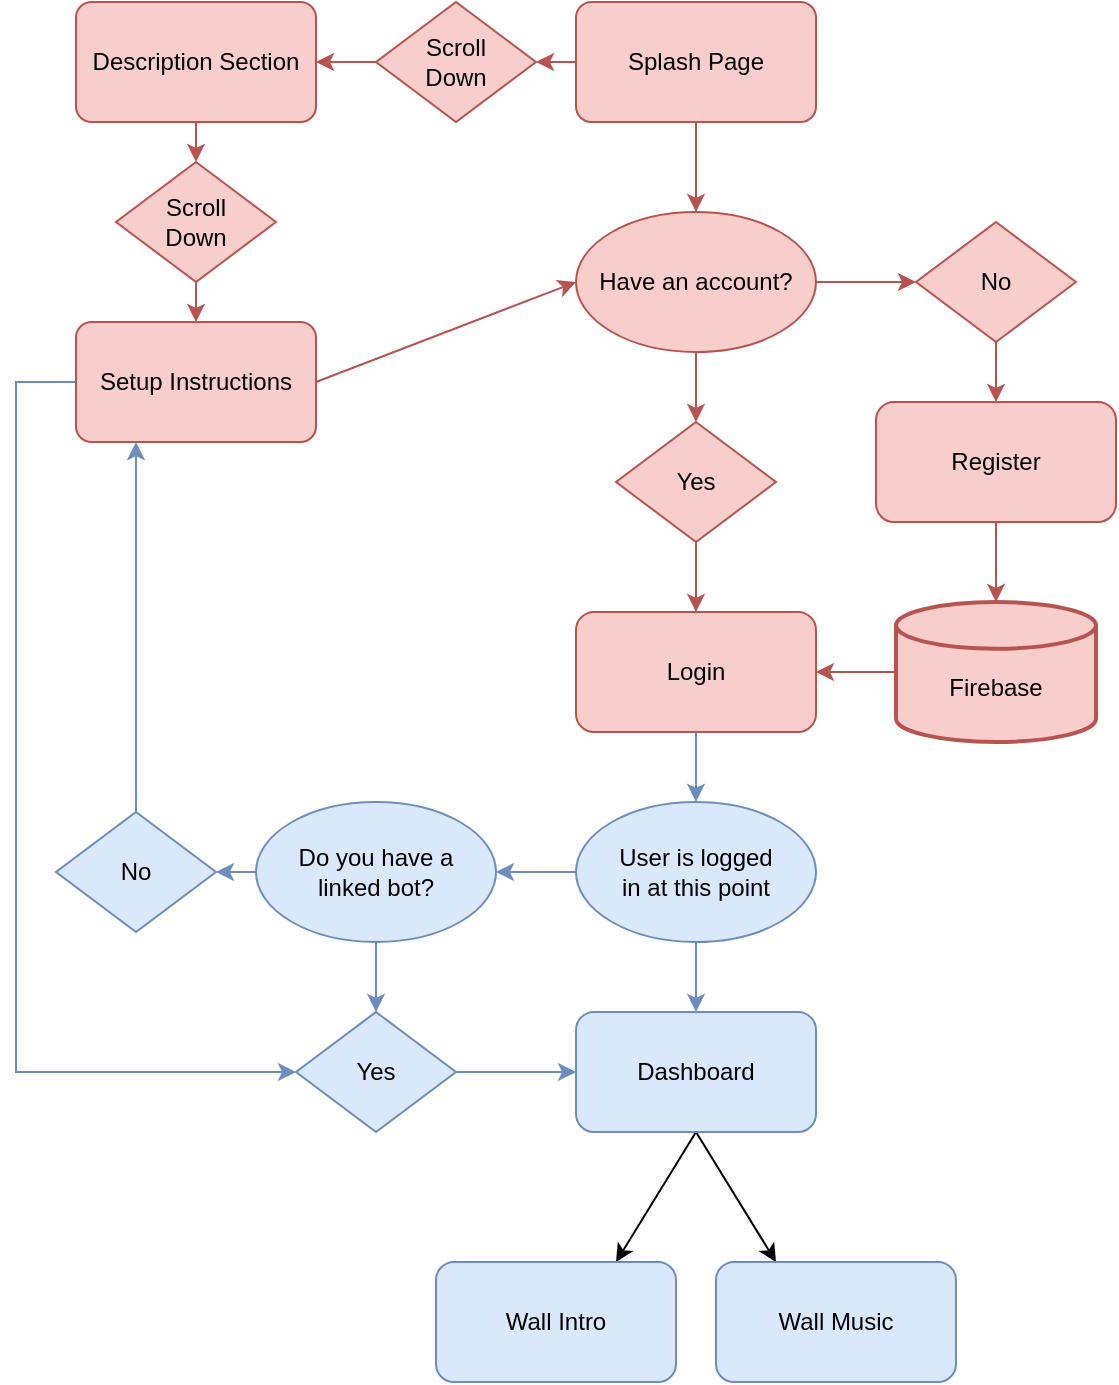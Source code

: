 <mxfile version="23.1.4" type="device">
  <diagram id="C5RBs43oDa-KdzZeNtuy" name="Page-1">
    <mxGraphModel dx="1393" dy="766" grid="1" gridSize="10" guides="1" tooltips="1" connect="1" arrows="1" fold="1" page="1" pageScale="1" pageWidth="827" pageHeight="1169" math="0" shadow="0">
      <root>
        <mxCell id="WIyWlLk6GJQsqaUBKTNV-0" />
        <mxCell id="WIyWlLk6GJQsqaUBKTNV-1" parent="WIyWlLk6GJQsqaUBKTNV-0" />
        <mxCell id="wVOTAozZ5RD-RAOEWzSc-7" style="edgeStyle=none;rounded=0;orthogonalLoop=1;jettySize=auto;html=1;exitX=0.5;exitY=1;exitDx=0;exitDy=0;entryX=0.5;entryY=0;entryDx=0;entryDy=0;fillColor=#f8cecc;strokeColor=#b85450;" edge="1" parent="WIyWlLk6GJQsqaUBKTNV-1" source="wVOTAozZ5RD-RAOEWzSc-0" target="wVOTAozZ5RD-RAOEWzSc-15">
          <mxGeometry relative="1" as="geometry">
            <mxPoint x="460" y="190" as="targetPoint" />
          </mxGeometry>
        </mxCell>
        <mxCell id="wVOTAozZ5RD-RAOEWzSc-39" style="edgeStyle=none;rounded=0;orthogonalLoop=1;jettySize=auto;html=1;exitX=0;exitY=0.5;exitDx=0;exitDy=0;entryX=1;entryY=0.5;entryDx=0;entryDy=0;fillColor=#f8cecc;strokeColor=#b85450;" edge="1" parent="WIyWlLk6GJQsqaUBKTNV-1" source="wVOTAozZ5RD-RAOEWzSc-0" target="wVOTAozZ5RD-RAOEWzSc-19">
          <mxGeometry relative="1" as="geometry" />
        </mxCell>
        <mxCell id="wVOTAozZ5RD-RAOEWzSc-0" value="Splash Page" style="rounded=1;whiteSpace=wrap;html=1;arcSize=13;fillColor=#f8cecc;strokeColor=#b85450;" vertex="1" parent="WIyWlLk6GJQsqaUBKTNV-1">
          <mxGeometry x="400" y="80" width="120" height="60" as="geometry" />
        </mxCell>
        <mxCell id="wVOTAozZ5RD-RAOEWzSc-8" style="edgeStyle=none;rounded=0;orthogonalLoop=1;jettySize=auto;html=1;exitX=0.5;exitY=1;exitDx=0;exitDy=0;entryX=0.5;entryY=0;entryDx=0;entryDy=0;fillColor=#f8cecc;strokeColor=#b85450;" edge="1" parent="WIyWlLk6GJQsqaUBKTNV-1" source="wVOTAozZ5RD-RAOEWzSc-15" target="wVOTAozZ5RD-RAOEWzSc-2">
          <mxGeometry relative="1" as="geometry">
            <mxPoint x="520" y="220" as="sourcePoint" />
          </mxGeometry>
        </mxCell>
        <mxCell id="wVOTAozZ5RD-RAOEWzSc-11" style="edgeStyle=none;rounded=0;orthogonalLoop=1;jettySize=auto;html=1;exitX=0.5;exitY=1;exitDx=0;exitDy=0;entryX=0.5;entryY=0;entryDx=0;entryDy=0;fillColor=#f8cecc;strokeColor=#b85450;" edge="1" parent="WIyWlLk6GJQsqaUBKTNV-1" source="wVOTAozZ5RD-RAOEWzSc-2" target="wVOTAozZ5RD-RAOEWzSc-10">
          <mxGeometry relative="1" as="geometry" />
        </mxCell>
        <mxCell id="wVOTAozZ5RD-RAOEWzSc-2" value="Yes" style="rhombus;whiteSpace=wrap;html=1;fillColor=#f8cecc;strokeColor=#b85450;" vertex="1" parent="WIyWlLk6GJQsqaUBKTNV-1">
          <mxGeometry x="420" y="290" width="80" height="60" as="geometry" />
        </mxCell>
        <mxCell id="wVOTAozZ5RD-RAOEWzSc-13" style="edgeStyle=none;rounded=0;orthogonalLoop=1;jettySize=auto;html=1;exitX=0.5;exitY=1;exitDx=0;exitDy=0;entryX=0.5;entryY=0;entryDx=0;entryDy=0;fillColor=#f8cecc;strokeColor=#b85450;" edge="1" parent="WIyWlLk6GJQsqaUBKTNV-1" source="wVOTAozZ5RD-RAOEWzSc-5" target="wVOTAozZ5RD-RAOEWzSc-12">
          <mxGeometry relative="1" as="geometry" />
        </mxCell>
        <mxCell id="wVOTAozZ5RD-RAOEWzSc-5" value="No" style="rhombus;whiteSpace=wrap;html=1;fillColor=#f8cecc;strokeColor=#b85450;" vertex="1" parent="WIyWlLk6GJQsqaUBKTNV-1">
          <mxGeometry x="570" y="190" width="80" height="60" as="geometry" />
        </mxCell>
        <mxCell id="wVOTAozZ5RD-RAOEWzSc-31" value="" style="edgeStyle=none;rounded=0;orthogonalLoop=1;jettySize=auto;html=1;fillColor=#dae8fc;strokeColor=#6c8ebf;" edge="1" parent="WIyWlLk6GJQsqaUBKTNV-1" source="wVOTAozZ5RD-RAOEWzSc-10" target="wVOTAozZ5RD-RAOEWzSc-25">
          <mxGeometry relative="1" as="geometry" />
        </mxCell>
        <mxCell id="wVOTAozZ5RD-RAOEWzSc-10" value="Login" style="rounded=1;whiteSpace=wrap;html=1;fillColor=#f8cecc;strokeColor=#b85450;" vertex="1" parent="WIyWlLk6GJQsqaUBKTNV-1">
          <mxGeometry x="400" y="385" width="120" height="60" as="geometry" />
        </mxCell>
        <mxCell id="wVOTAozZ5RD-RAOEWzSc-12" value="Register" style="rounded=1;whiteSpace=wrap;html=1;fillColor=#f8cecc;strokeColor=#b85450;" vertex="1" parent="WIyWlLk6GJQsqaUBKTNV-1">
          <mxGeometry x="550" y="280" width="120" height="60" as="geometry" />
        </mxCell>
        <mxCell id="wVOTAozZ5RD-RAOEWzSc-38" style="edgeStyle=none;rounded=0;orthogonalLoop=1;jettySize=auto;html=1;exitX=1;exitY=0.5;exitDx=0;exitDy=0;entryX=0;entryY=0.5;entryDx=0;entryDy=0;fillColor=#f8cecc;strokeColor=#b85450;" edge="1" parent="WIyWlLk6GJQsqaUBKTNV-1" source="wVOTAozZ5RD-RAOEWzSc-15" target="wVOTAozZ5RD-RAOEWzSc-5">
          <mxGeometry relative="1" as="geometry" />
        </mxCell>
        <mxCell id="wVOTAozZ5RD-RAOEWzSc-15" value="Have an account?" style="ellipse;whiteSpace=wrap;html=1;fillColor=#f8cecc;strokeColor=#b85450;" vertex="1" parent="WIyWlLk6GJQsqaUBKTNV-1">
          <mxGeometry x="400" y="185" width="120" height="70" as="geometry" />
        </mxCell>
        <mxCell id="wVOTAozZ5RD-RAOEWzSc-86" style="edgeStyle=none;rounded=0;orthogonalLoop=1;jettySize=auto;html=1;exitX=0;exitY=0.5;exitDx=0;exitDy=0;entryX=1;entryY=0.5;entryDx=0;entryDy=0;fillColor=#f8cecc;strokeColor=#b85450;" edge="1" parent="WIyWlLk6GJQsqaUBKTNV-1" source="wVOTAozZ5RD-RAOEWzSc-19" target="wVOTAozZ5RD-RAOEWzSc-21">
          <mxGeometry relative="1" as="geometry">
            <mxPoint x="290" y="110" as="sourcePoint" />
          </mxGeometry>
        </mxCell>
        <mxCell id="wVOTAozZ5RD-RAOEWzSc-19" value="Scroll&lt;br&gt;Down" style="rhombus;whiteSpace=wrap;html=1;fillColor=#f8cecc;strokeColor=#b85450;" vertex="1" parent="WIyWlLk6GJQsqaUBKTNV-1">
          <mxGeometry x="300" y="80" width="80" height="60" as="geometry" />
        </mxCell>
        <mxCell id="wVOTAozZ5RD-RAOEWzSc-85" value="" style="edgeStyle=none;rounded=0;orthogonalLoop=1;jettySize=auto;html=1;fillColor=#f8cecc;strokeColor=#b85450;" edge="1" parent="WIyWlLk6GJQsqaUBKTNV-1" source="wVOTAozZ5RD-RAOEWzSc-21" target="wVOTAozZ5RD-RAOEWzSc-77">
          <mxGeometry relative="1" as="geometry" />
        </mxCell>
        <mxCell id="wVOTAozZ5RD-RAOEWzSc-21" value="Description Section" style="rounded=1;whiteSpace=wrap;html=1;arcSize=13;fillColor=#f8cecc;strokeColor=#b85450;" vertex="1" parent="WIyWlLk6GJQsqaUBKTNV-1">
          <mxGeometry x="150" y="80" width="120" height="60" as="geometry" />
        </mxCell>
        <mxCell id="wVOTAozZ5RD-RAOEWzSc-63" value="" style="edgeStyle=none;rounded=0;orthogonalLoop=1;jettySize=auto;html=1;exitX=0.5;exitY=1;exitDx=0;exitDy=0;entryX=0.5;entryY=0;entryDx=0;entryDy=0;fillColor=#dae8fc;strokeColor=#6c8ebf;" edge="1" parent="WIyWlLk6GJQsqaUBKTNV-1" source="wVOTAozZ5RD-RAOEWzSc-25" target="wVOTAozZ5RD-RAOEWzSc-44">
          <mxGeometry relative="1" as="geometry" />
        </mxCell>
        <mxCell id="wVOTAozZ5RD-RAOEWzSc-89" style="edgeStyle=none;rounded=0;orthogonalLoop=1;jettySize=auto;html=1;exitX=0;exitY=0.5;exitDx=0;exitDy=0;entryX=1;entryY=0.5;entryDx=0;entryDy=0;fillColor=#dae8fc;strokeColor=#6c8ebf;" edge="1" parent="WIyWlLk6GJQsqaUBKTNV-1" source="wVOTAozZ5RD-RAOEWzSc-25" target="wVOTAozZ5RD-RAOEWzSc-36">
          <mxGeometry relative="1" as="geometry" />
        </mxCell>
        <mxCell id="wVOTAozZ5RD-RAOEWzSc-25" value="User is logged&lt;br&gt;in at this point" style="ellipse;whiteSpace=wrap;html=1;fillColor=#dae8fc;strokeColor=#6c8ebf;" vertex="1" parent="WIyWlLk6GJQsqaUBKTNV-1">
          <mxGeometry x="400" y="480" width="120" height="70" as="geometry" />
        </mxCell>
        <mxCell id="wVOTAozZ5RD-RAOEWzSc-72" style="edgeStyle=none;rounded=0;orthogonalLoop=1;jettySize=auto;html=1;exitX=0;exitY=0.5;exitDx=0;exitDy=0;exitPerimeter=0;entryX=1;entryY=0.5;entryDx=0;entryDy=0;fillColor=#f8cecc;strokeColor=#b85450;" edge="1" parent="WIyWlLk6GJQsqaUBKTNV-1" source="wVOTAozZ5RD-RAOEWzSc-27" target="wVOTAozZ5RD-RAOEWzSc-10">
          <mxGeometry relative="1" as="geometry" />
        </mxCell>
        <mxCell id="wVOTAozZ5RD-RAOEWzSc-27" value="&lt;br&gt;Firebase" style="strokeWidth=2;html=1;shape=mxgraph.flowchart.database;whiteSpace=wrap;fillColor=#f8cecc;strokeColor=#b85450;" vertex="1" parent="WIyWlLk6GJQsqaUBKTNV-1">
          <mxGeometry x="560" y="380" width="100" height="70" as="geometry" />
        </mxCell>
        <mxCell id="wVOTAozZ5RD-RAOEWzSc-28" style="edgeStyle=none;rounded=0;orthogonalLoop=1;jettySize=auto;html=1;exitX=0.5;exitY=1;exitDx=0;exitDy=0;entryX=0.5;entryY=0;entryDx=0;entryDy=0;entryPerimeter=0;fillColor=#f8cecc;strokeColor=#b85450;" edge="1" parent="WIyWlLk6GJQsqaUBKTNV-1" source="wVOTAozZ5RD-RAOEWzSc-12" target="wVOTAozZ5RD-RAOEWzSc-27">
          <mxGeometry relative="1" as="geometry" />
        </mxCell>
        <mxCell id="wVOTAozZ5RD-RAOEWzSc-66" value="" style="edgeStyle=none;rounded=0;orthogonalLoop=1;jettySize=auto;html=1;fillColor=#dae8fc;strokeColor=#6c8ebf;" edge="1" parent="WIyWlLk6GJQsqaUBKTNV-1" source="wVOTAozZ5RD-RAOEWzSc-36" target="wVOTAozZ5RD-RAOEWzSc-65">
          <mxGeometry relative="1" as="geometry" />
        </mxCell>
        <mxCell id="wVOTAozZ5RD-RAOEWzSc-70" value="" style="edgeStyle=none;rounded=0;orthogonalLoop=1;jettySize=auto;html=1;fillColor=#dae8fc;strokeColor=#6c8ebf;" edge="1" parent="WIyWlLk6GJQsqaUBKTNV-1" source="wVOTAozZ5RD-RAOEWzSc-36" target="wVOTAozZ5RD-RAOEWzSc-68">
          <mxGeometry relative="1" as="geometry" />
        </mxCell>
        <mxCell id="wVOTAozZ5RD-RAOEWzSc-36" value="Do you have a &lt;br&gt;linked bot?" style="ellipse;whiteSpace=wrap;html=1;fillColor=#dae8fc;strokeColor=#6c8ebf;" vertex="1" parent="WIyWlLk6GJQsqaUBKTNV-1">
          <mxGeometry x="240" y="480" width="120" height="70" as="geometry" />
        </mxCell>
        <mxCell id="wVOTAozZ5RD-RAOEWzSc-94" style="edgeStyle=none;rounded=0;orthogonalLoop=1;jettySize=auto;html=1;exitX=0.5;exitY=1;exitDx=0;exitDy=0;entryX=0.75;entryY=0;entryDx=0;entryDy=0;" edge="1" parent="WIyWlLk6GJQsqaUBKTNV-1" source="wVOTAozZ5RD-RAOEWzSc-44" target="wVOTAozZ5RD-RAOEWzSc-92">
          <mxGeometry relative="1" as="geometry" />
        </mxCell>
        <mxCell id="wVOTAozZ5RD-RAOEWzSc-95" style="edgeStyle=none;rounded=0;orthogonalLoop=1;jettySize=auto;html=1;exitX=0.5;exitY=1;exitDx=0;exitDy=0;entryX=0.25;entryY=0;entryDx=0;entryDy=0;" edge="1" parent="WIyWlLk6GJQsqaUBKTNV-1" source="wVOTAozZ5RD-RAOEWzSc-44" target="wVOTAozZ5RD-RAOEWzSc-91">
          <mxGeometry relative="1" as="geometry" />
        </mxCell>
        <mxCell id="wVOTAozZ5RD-RAOEWzSc-44" value="Dashboard" style="rounded=1;whiteSpace=wrap;html=1;fillColor=#dae8fc;strokeColor=#6c8ebf;" vertex="1" parent="WIyWlLk6GJQsqaUBKTNV-1">
          <mxGeometry x="400" y="585" width="120" height="60" as="geometry" />
        </mxCell>
        <mxCell id="wVOTAozZ5RD-RAOEWzSc-88" style="edgeStyle=none;rounded=0;orthogonalLoop=1;jettySize=auto;html=1;exitX=1;exitY=0.5;exitDx=0;exitDy=0;entryX=0;entryY=0.5;entryDx=0;entryDy=0;fillColor=#dae8fc;strokeColor=#6c8ebf;" edge="1" parent="WIyWlLk6GJQsqaUBKTNV-1" source="wVOTAozZ5RD-RAOEWzSc-65" target="wVOTAozZ5RD-RAOEWzSc-44">
          <mxGeometry relative="1" as="geometry" />
        </mxCell>
        <mxCell id="wVOTAozZ5RD-RAOEWzSc-65" value="Yes" style="rhombus;whiteSpace=wrap;html=1;fillColor=#dae8fc;strokeColor=#6c8ebf;" vertex="1" parent="WIyWlLk6GJQsqaUBKTNV-1">
          <mxGeometry x="260" y="585" width="80" height="60" as="geometry" />
        </mxCell>
        <mxCell id="wVOTAozZ5RD-RAOEWzSc-87" style="edgeStyle=none;rounded=0;orthogonalLoop=1;jettySize=auto;html=1;exitX=0.5;exitY=0;exitDx=0;exitDy=0;entryX=0.25;entryY=1;entryDx=0;entryDy=0;fillColor=#dae8fc;strokeColor=#6c8ebf;" edge="1" parent="WIyWlLk6GJQsqaUBKTNV-1" source="wVOTAozZ5RD-RAOEWzSc-68" target="wVOTAozZ5RD-RAOEWzSc-79">
          <mxGeometry relative="1" as="geometry" />
        </mxCell>
        <mxCell id="wVOTAozZ5RD-RAOEWzSc-68" value="No" style="rhombus;whiteSpace=wrap;html=1;fillColor=#dae8fc;strokeColor=#6c8ebf;" vertex="1" parent="WIyWlLk6GJQsqaUBKTNV-1">
          <mxGeometry x="140" y="485" width="80" height="60" as="geometry" />
        </mxCell>
        <mxCell id="wVOTAozZ5RD-RAOEWzSc-81" value="" style="edgeStyle=none;rounded=0;orthogonalLoop=1;jettySize=auto;html=1;fillColor=#f8cecc;strokeColor=#b85450;" edge="1" parent="WIyWlLk6GJQsqaUBKTNV-1" source="wVOTAozZ5RD-RAOEWzSc-77" target="wVOTAozZ5RD-RAOEWzSc-79">
          <mxGeometry relative="1" as="geometry" />
        </mxCell>
        <mxCell id="wVOTAozZ5RD-RAOEWzSc-77" value="Scroll&lt;br&gt;Down" style="rhombus;whiteSpace=wrap;html=1;fillColor=#f8cecc;strokeColor=#b85450;" vertex="1" parent="WIyWlLk6GJQsqaUBKTNV-1">
          <mxGeometry x="170" y="160" width="80" height="60" as="geometry" />
        </mxCell>
        <mxCell id="wVOTAozZ5RD-RAOEWzSc-83" style="edgeStyle=none;rounded=0;orthogonalLoop=1;jettySize=auto;html=1;exitX=1;exitY=0.5;exitDx=0;exitDy=0;entryX=0;entryY=0.5;entryDx=0;entryDy=0;fillColor=#f8cecc;strokeColor=#b85450;" edge="1" parent="WIyWlLk6GJQsqaUBKTNV-1" source="wVOTAozZ5RD-RAOEWzSc-79" target="wVOTAozZ5RD-RAOEWzSc-15">
          <mxGeometry relative="1" as="geometry" />
        </mxCell>
        <mxCell id="wVOTAozZ5RD-RAOEWzSc-90" style="edgeStyle=none;rounded=0;orthogonalLoop=1;jettySize=auto;html=1;exitX=0;exitY=0.5;exitDx=0;exitDy=0;entryX=0;entryY=0.5;entryDx=0;entryDy=0;fillColor=#dae8fc;strokeColor=#6c8ebf;" edge="1" parent="WIyWlLk6GJQsqaUBKTNV-1" source="wVOTAozZ5RD-RAOEWzSc-79" target="wVOTAozZ5RD-RAOEWzSc-65">
          <mxGeometry relative="1" as="geometry">
            <mxPoint x="150" y="270" as="sourcePoint" />
            <mxPoint x="260" y="615" as="targetPoint" />
            <Array as="points">
              <mxPoint x="120" y="270" />
              <mxPoint x="120" y="615" />
            </Array>
          </mxGeometry>
        </mxCell>
        <mxCell id="wVOTAozZ5RD-RAOEWzSc-79" value="Setup Instructions" style="rounded=1;whiteSpace=wrap;html=1;arcSize=13;fillColor=#f8cecc;strokeColor=#b85450;" vertex="1" parent="WIyWlLk6GJQsqaUBKTNV-1">
          <mxGeometry x="150" y="240" width="120" height="60" as="geometry" />
        </mxCell>
        <mxCell id="wVOTAozZ5RD-RAOEWzSc-91" value="Wall Music" style="rounded=1;whiteSpace=wrap;html=1;fillColor=#dae8fc;strokeColor=#6c8ebf;" vertex="1" parent="WIyWlLk6GJQsqaUBKTNV-1">
          <mxGeometry x="470" y="710" width="120" height="60" as="geometry" />
        </mxCell>
        <mxCell id="wVOTAozZ5RD-RAOEWzSc-92" value="Wall Intro" style="rounded=1;whiteSpace=wrap;html=1;fillColor=#dae8fc;strokeColor=#6c8ebf;" vertex="1" parent="WIyWlLk6GJQsqaUBKTNV-1">
          <mxGeometry x="330" y="710" width="120" height="60" as="geometry" />
        </mxCell>
      </root>
    </mxGraphModel>
  </diagram>
</mxfile>
